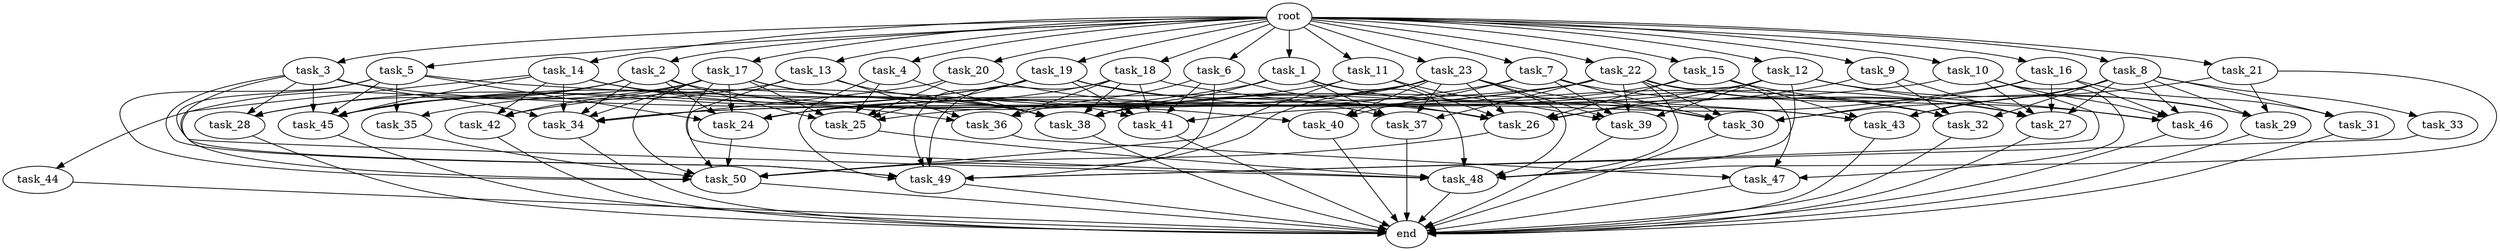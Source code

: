 digraph G {
  root [size="0.000000e+00"];
  task_1 [size="7.758841e+09"];
  task_2 [size="4.672419e+10"];
  task_3 [size="2.652113e+10"];
  task_4 [size="5.759060e+10"];
  task_5 [size="2.930985e+10"];
  task_6 [size="5.676723e+10"];
  task_7 [size="4.781035e+10"];
  task_8 [size="2.888900e+10"];
  task_9 [size="7.653327e+10"];
  task_10 [size="8.114518e+09"];
  task_11 [size="5.542581e+10"];
  task_12 [size="7.186210e+10"];
  task_13 [size="1.797139e+10"];
  task_14 [size="6.254974e+10"];
  task_15 [size="3.003248e+10"];
  task_16 [size="2.377133e+10"];
  task_17 [size="1.097497e+10"];
  task_18 [size="3.671508e+10"];
  task_19 [size="1.615039e+10"];
  task_20 [size="1.113323e+10"];
  task_21 [size="9.787046e+10"];
  task_22 [size="4.079296e+10"];
  task_23 [size="7.524559e+10"];
  task_24 [size="6.417172e+10"];
  task_25 [size="1.737201e+10"];
  task_26 [size="2.517502e+10"];
  task_27 [size="3.874564e+10"];
  task_28 [size="1.781156e+10"];
  task_29 [size="5.962723e+10"];
  task_30 [size="5.011581e+10"];
  task_31 [size="4.422152e+10"];
  task_32 [size="2.532607e+10"];
  task_33 [size="7.284671e+10"];
  task_34 [size="3.232763e+10"];
  task_35 [size="6.518490e+10"];
  task_36 [size="6.218088e+10"];
  task_37 [size="5.283593e+10"];
  task_38 [size="4.958928e+10"];
  task_39 [size="7.646971e+10"];
  task_40 [size="5.699625e+10"];
  task_41 [size="1.183433e+10"];
  task_42 [size="2.399415e+10"];
  task_43 [size="2.199893e+08"];
  task_44 [size="4.647712e+10"];
  task_45 [size="8.095401e+10"];
  task_46 [size="2.611645e+10"];
  task_47 [size="9.815741e+10"];
  task_48 [size="6.509492e+10"];
  task_49 [size="7.969578e+10"];
  task_50 [size="2.203192e+10"];
  end [size="0.000000e+00"];

  root -> task_1 [size="1.000000e-12"];
  root -> task_2 [size="1.000000e-12"];
  root -> task_3 [size="1.000000e-12"];
  root -> task_4 [size="1.000000e-12"];
  root -> task_5 [size="1.000000e-12"];
  root -> task_6 [size="1.000000e-12"];
  root -> task_7 [size="1.000000e-12"];
  root -> task_8 [size="1.000000e-12"];
  root -> task_9 [size="1.000000e-12"];
  root -> task_10 [size="1.000000e-12"];
  root -> task_11 [size="1.000000e-12"];
  root -> task_12 [size="1.000000e-12"];
  root -> task_13 [size="1.000000e-12"];
  root -> task_14 [size="1.000000e-12"];
  root -> task_15 [size="1.000000e-12"];
  root -> task_16 [size="1.000000e-12"];
  root -> task_17 [size="1.000000e-12"];
  root -> task_18 [size="1.000000e-12"];
  root -> task_19 [size="1.000000e-12"];
  root -> task_20 [size="1.000000e-12"];
  root -> task_21 [size="1.000000e-12"];
  root -> task_22 [size="1.000000e-12"];
  root -> task_23 [size="1.000000e-12"];
  task_1 -> task_30 [size="8.352635e+07"];
  task_1 -> task_37 [size="1.320898e+08"];
  task_1 -> task_38 [size="5.509920e+07"];
  task_1 -> task_45 [size="1.156486e+08"];
  task_1 -> task_48 [size="8.136865e+07"];
  task_2 -> task_24 [size="1.069529e+08"];
  task_2 -> task_25 [size="2.895335e+07"];
  task_2 -> task_34 [size="4.618233e+07"];
  task_2 -> task_40 [size="1.899875e+08"];
  task_2 -> task_44 [size="4.647712e+08"];
  task_2 -> task_45 [size="1.156486e+08"];
  task_3 -> task_28 [size="5.937187e+07"];
  task_3 -> task_34 [size="4.618233e+07"];
  task_3 -> task_43 [size="4.399786e+05"];
  task_3 -> task_45 [size="1.156486e+08"];
  task_3 -> task_48 [size="8.136865e+07"];
  task_3 -> task_49 [size="9.961972e+07"];
  task_4 -> task_25 [size="2.895335e+07"];
  task_4 -> task_38 [size="5.509920e+07"];
  task_4 -> task_49 [size="9.961972e+07"];
  task_5 -> task_24 [size="1.069529e+08"];
  task_5 -> task_35 [size="3.259245e+08"];
  task_5 -> task_43 [size="4.399786e+05"];
  task_5 -> task_45 [size="1.156486e+08"];
  task_5 -> task_49 [size="9.961972e+07"];
  task_5 -> task_50 [size="2.447991e+07"];
  task_6 -> task_26 [size="3.596431e+07"];
  task_6 -> task_36 [size="1.554522e+08"];
  task_6 -> task_41 [size="2.366867e+07"];
  task_6 -> task_49 [size="9.961972e+07"];
  task_7 -> task_24 [size="1.069529e+08"];
  task_7 -> task_27 [size="5.535092e+07"];
  task_7 -> task_30 [size="8.352635e+07"];
  task_7 -> task_39 [size="1.529394e+08"];
  task_7 -> task_40 [size="1.899875e+08"];
  task_8 -> task_27 [size="5.535092e+07"];
  task_8 -> task_29 [size="1.490681e+08"];
  task_8 -> task_30 [size="8.352635e+07"];
  task_8 -> task_31 [size="2.211076e+08"];
  task_8 -> task_32 [size="6.331518e+07"];
  task_8 -> task_33 [size="7.284671e+08"];
  task_8 -> task_43 [size="4.399786e+05"];
  task_8 -> task_46 [size="5.223289e+07"];
  task_9 -> task_26 [size="3.596431e+07"];
  task_9 -> task_27 [size="5.535092e+07"];
  task_9 -> task_32 [size="6.331518e+07"];
  task_10 -> task_27 [size="5.535092e+07"];
  task_10 -> task_34 [size="4.618233e+07"];
  task_10 -> task_46 [size="5.223289e+07"];
  task_10 -> task_47 [size="3.271914e+08"];
  task_10 -> task_49 [size="9.961972e+07"];
  task_11 -> task_26 [size="3.596431e+07"];
  task_11 -> task_35 [size="3.259245e+08"];
  task_11 -> task_39 [size="1.529394e+08"];
  task_11 -> task_50 [size="2.447991e+07"];
  task_12 -> task_26 [size="3.596431e+07"];
  task_12 -> task_29 [size="1.490681e+08"];
  task_12 -> task_38 [size="5.509920e+07"];
  task_12 -> task_39 [size="1.529394e+08"];
  task_12 -> task_46 [size="5.223289e+07"];
  task_12 -> task_48 [size="8.136865e+07"];
  task_13 -> task_36 [size="1.554522e+08"];
  task_13 -> task_38 [size="5.509920e+07"];
  task_13 -> task_45 [size="1.156486e+08"];
  task_13 -> task_50 [size="2.447991e+07"];
  task_14 -> task_34 [size="4.618233e+07"];
  task_14 -> task_36 [size="1.554522e+08"];
  task_14 -> task_38 [size="5.509920e+07"];
  task_14 -> task_42 [size="7.998050e+07"];
  task_14 -> task_45 [size="1.156486e+08"];
  task_14 -> task_50 [size="2.447991e+07"];
  task_15 -> task_26 [size="3.596431e+07"];
  task_15 -> task_38 [size="5.509920e+07"];
  task_15 -> task_43 [size="4.399786e+05"];
  task_15 -> task_46 [size="5.223289e+07"];
  task_16 -> task_27 [size="5.535092e+07"];
  task_16 -> task_30 [size="8.352635e+07"];
  task_16 -> task_31 [size="2.211076e+08"];
  task_16 -> task_41 [size="2.366867e+07"];
  task_16 -> task_46 [size="5.223289e+07"];
  task_17 -> task_24 [size="1.069529e+08"];
  task_17 -> task_25 [size="2.895335e+07"];
  task_17 -> task_28 [size="5.937187e+07"];
  task_17 -> task_34 [size="4.618233e+07"];
  task_17 -> task_38 [size="5.509920e+07"];
  task_17 -> task_41 [size="2.366867e+07"];
  task_17 -> task_42 [size="7.998050e+07"];
  task_17 -> task_48 [size="8.136865e+07"];
  task_17 -> task_50 [size="2.447991e+07"];
  task_18 -> task_24 [size="1.069529e+08"];
  task_18 -> task_27 [size="5.535092e+07"];
  task_18 -> task_36 [size="1.554522e+08"];
  task_18 -> task_38 [size="5.509920e+07"];
  task_18 -> task_41 [size="2.366867e+07"];
  task_18 -> task_49 [size="9.961972e+07"];
  task_19 -> task_25 [size="2.895335e+07"];
  task_19 -> task_28 [size="5.937187e+07"];
  task_19 -> task_32 [size="6.331518e+07"];
  task_19 -> task_37 [size="1.320898e+08"];
  task_19 -> task_41 [size="2.366867e+07"];
  task_19 -> task_45 [size="1.156486e+08"];
  task_19 -> task_49 [size="9.961972e+07"];
  task_20 -> task_25 [size="2.895335e+07"];
  task_20 -> task_26 [size="3.596431e+07"];
  task_20 -> task_34 [size="4.618233e+07"];
  task_21 -> task_29 [size="1.490681e+08"];
  task_21 -> task_43 [size="4.399786e+05"];
  task_21 -> task_48 [size="8.136865e+07"];
  task_22 -> task_24 [size="1.069529e+08"];
  task_22 -> task_25 [size="2.895335e+07"];
  task_22 -> task_27 [size="5.535092e+07"];
  task_22 -> task_29 [size="1.490681e+08"];
  task_22 -> task_30 [size="8.352635e+07"];
  task_22 -> task_32 [size="6.331518e+07"];
  task_22 -> task_34 [size="4.618233e+07"];
  task_22 -> task_37 [size="1.320898e+08"];
  task_22 -> task_39 [size="1.529394e+08"];
  task_22 -> task_47 [size="3.271914e+08"];
  task_22 -> task_48 [size="8.136865e+07"];
  task_23 -> task_26 [size="3.596431e+07"];
  task_23 -> task_30 [size="8.352635e+07"];
  task_23 -> task_37 [size="1.320898e+08"];
  task_23 -> task_38 [size="5.509920e+07"];
  task_23 -> task_39 [size="1.529394e+08"];
  task_23 -> task_40 [size="1.899875e+08"];
  task_23 -> task_42 [size="7.998050e+07"];
  task_23 -> task_48 [size="8.136865e+07"];
  task_23 -> task_50 [size="2.447991e+07"];
  task_24 -> task_50 [size="2.447991e+07"];
  task_25 -> task_48 [size="8.136865e+07"];
  task_26 -> task_50 [size="2.447991e+07"];
  task_27 -> end [size="1.000000e-12"];
  task_28 -> end [size="1.000000e-12"];
  task_29 -> end [size="1.000000e-12"];
  task_30 -> end [size="1.000000e-12"];
  task_31 -> end [size="1.000000e-12"];
  task_32 -> end [size="1.000000e-12"];
  task_33 -> task_49 [size="9.961972e+07"];
  task_34 -> end [size="1.000000e-12"];
  task_35 -> task_50 [size="2.447991e+07"];
  task_36 -> task_47 [size="3.271914e+08"];
  task_37 -> end [size="1.000000e-12"];
  task_38 -> end [size="1.000000e-12"];
  task_39 -> end [size="1.000000e-12"];
  task_40 -> end [size="1.000000e-12"];
  task_41 -> end [size="1.000000e-12"];
  task_42 -> end [size="1.000000e-12"];
  task_43 -> end [size="1.000000e-12"];
  task_44 -> end [size="1.000000e-12"];
  task_45 -> end [size="1.000000e-12"];
  task_46 -> end [size="1.000000e-12"];
  task_47 -> end [size="1.000000e-12"];
  task_48 -> end [size="1.000000e-12"];
  task_49 -> end [size="1.000000e-12"];
  task_50 -> end [size="1.000000e-12"];
}
